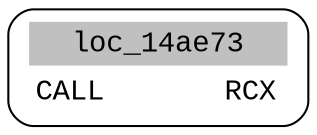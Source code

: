 digraph asm_graph {
1941 [
shape="Mrecord" fontname="Courier New"label =<<table border="0" cellborder="0" cellpadding="3"><tr><td align="center" colspan="2" bgcolor="grey">loc_14ae73</td></tr><tr><td align="left">CALL       RCX</td></tr></table>> ];
}